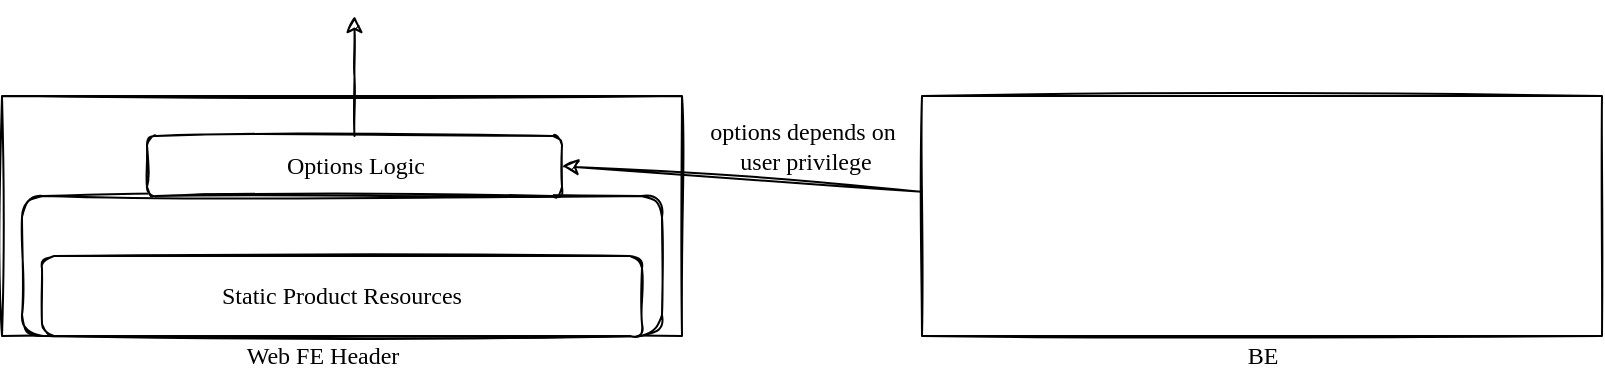 <mxfile version="16.6.1" type="github">
  <diagram id="1HXmKk2skKwjx9_je38B" name="Page-1">
    <mxGraphModel dx="915" dy="591" grid="1" gridSize="10" guides="1" tooltips="1" connect="1" arrows="1" fold="1" page="1" pageScale="1" pageWidth="827" pageHeight="1169" math="0" shadow="0">
      <root>
        <mxCell id="0" />
        <mxCell id="1" parent="0" />
        <mxCell id="2ERfByTIaMY-XtLdaHcJ-1" value="" style="rounded=0;whiteSpace=wrap;html=1;sketch=1;" vertex="1" parent="1">
          <mxGeometry x="50" y="370" width="340" height="120" as="geometry" />
        </mxCell>
        <mxCell id="2ERfByTIaMY-XtLdaHcJ-9" value="" style="rounded=1;whiteSpace=wrap;html=1;sketch=1;fontFamily=Comic Sans MS;" vertex="1" parent="1">
          <mxGeometry x="60" y="420" width="320" height="70" as="geometry" />
        </mxCell>
        <mxCell id="2ERfByTIaMY-XtLdaHcJ-2" value="&lt;font face=&quot;Comic Sans MS&quot;&gt;Web FE Header&lt;/font&gt;" style="text;html=1;align=center;verticalAlign=middle;resizable=0;points=[];autosize=1;strokeColor=none;fillColor=none;" vertex="1" parent="1">
          <mxGeometry x="155" y="490" width="110" height="20" as="geometry" />
        </mxCell>
        <mxCell id="2ERfByTIaMY-XtLdaHcJ-8" value="" style="rounded=0;orthogonalLoop=1;jettySize=auto;html=1;fontFamily=Comic Sans MS;entryX=1;entryY=0.5;entryDx=0;entryDy=0;sketch=1;" edge="1" parent="1" source="2ERfByTIaMY-XtLdaHcJ-5" target="2ERfByTIaMY-XtLdaHcJ-11">
          <mxGeometry relative="1" as="geometry" />
        </mxCell>
        <mxCell id="2ERfByTIaMY-XtLdaHcJ-5" value="" style="rounded=0;whiteSpace=wrap;html=1;sketch=1;" vertex="1" parent="1">
          <mxGeometry x="510" y="370" width="340" height="120" as="geometry" />
        </mxCell>
        <mxCell id="2ERfByTIaMY-XtLdaHcJ-6" value="&lt;font face=&quot;Comic Sans MS&quot;&gt;BE&lt;/font&gt;" style="text;html=1;align=center;verticalAlign=middle;resizable=0;points=[];autosize=1;strokeColor=none;fillColor=none;" vertex="1" parent="1">
          <mxGeometry x="665" y="490" width="30" height="20" as="geometry" />
        </mxCell>
        <mxCell id="2ERfByTIaMY-XtLdaHcJ-7" value="Static Product Resources" style="rounded=1;whiteSpace=wrap;html=1;sketch=1;fontFamily=Comic Sans MS;" vertex="1" parent="1">
          <mxGeometry x="70" y="450" width="300" height="40" as="geometry" />
        </mxCell>
        <mxCell id="2ERfByTIaMY-XtLdaHcJ-10" value="options depends on&lt;br&gt;&amp;nbsp;user privilege" style="text;html=1;align=center;verticalAlign=middle;resizable=0;points=[];autosize=1;strokeColor=none;fillColor=none;fontFamily=Comic Sans MS;" vertex="1" parent="1">
          <mxGeometry x="390" y="380" width="120" height="30" as="geometry" />
        </mxCell>
        <mxCell id="2ERfByTIaMY-XtLdaHcJ-12" style="edgeStyle=orthogonalEdgeStyle;rounded=0;sketch=1;orthogonalLoop=1;jettySize=auto;html=1;fontFamily=Comic Sans MS;" edge="1" parent="1" source="2ERfByTIaMY-XtLdaHcJ-11">
          <mxGeometry relative="1" as="geometry">
            <mxPoint x="226.25" y="330" as="targetPoint" />
          </mxGeometry>
        </mxCell>
        <mxCell id="2ERfByTIaMY-XtLdaHcJ-11" value="Options Logic" style="rounded=1;whiteSpace=wrap;html=1;sketch=1;fontFamily=Comic Sans MS;" vertex="1" parent="1">
          <mxGeometry x="122.5" y="390" width="207.5" height="30" as="geometry" />
        </mxCell>
      </root>
    </mxGraphModel>
  </diagram>
</mxfile>
